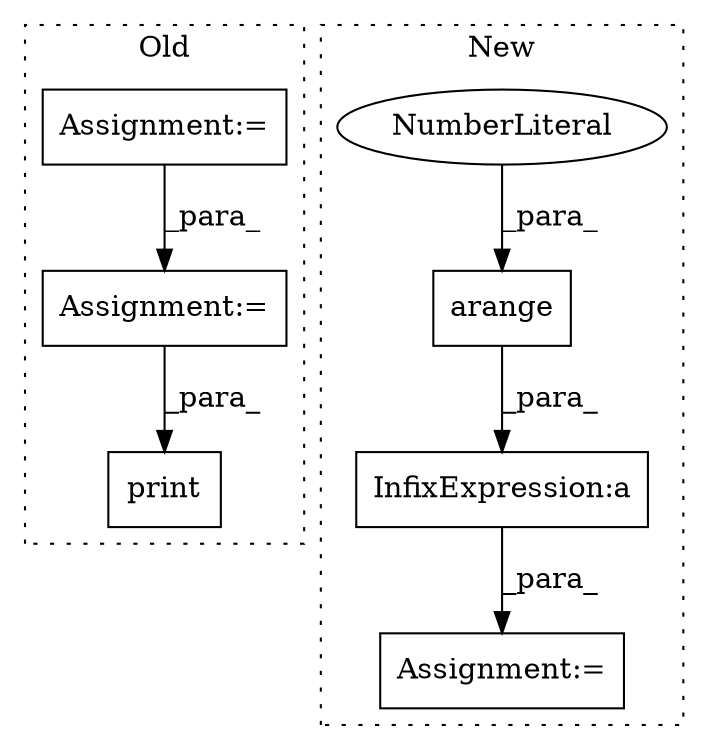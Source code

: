 digraph G {
subgraph cluster0 {
1 [label="print" a="32" s="1145,1154" l="6,1" shape="box"];
6 [label="Assignment:=" a="7" s="895" l="1" shape="box"];
7 [label="Assignment:=" a="7" s="1081" l="1" shape="box"];
label = "Old";
style="dotted";
}
subgraph cluster1 {
2 [label="arange" a="32" s="518,529" l="7,1" shape="box"];
3 [label="Assignment:=" a="7" s="884" l="1" shape="box"];
4 [label="InfixExpression:a" a="27" s="872" l="3" shape="box"];
5 [label="NumberLiteral" a="34" s="525" l="4" shape="ellipse"];
label = "New";
style="dotted";
}
2 -> 4 [label="_para_"];
4 -> 3 [label="_para_"];
5 -> 2 [label="_para_"];
6 -> 7 [label="_para_"];
7 -> 1 [label="_para_"];
}